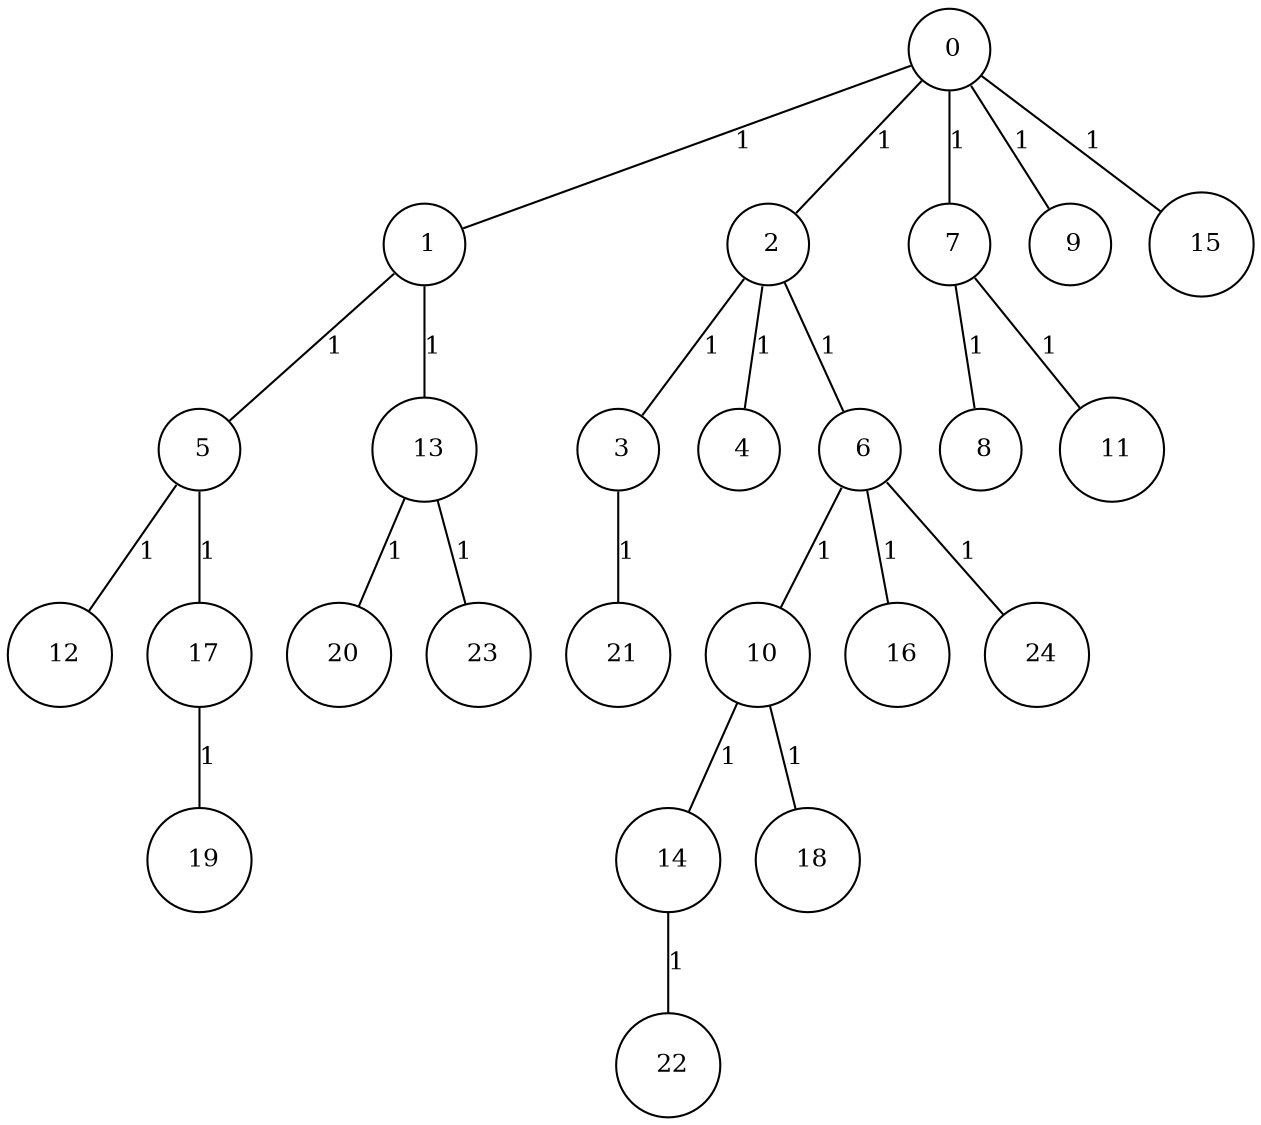 graph G {
size="8.5,11;"
ratio = "expand;"
fixedsize="true;"
overlap="scale;"
node[shape=circle,width=.12,hight=.12,fontsize=12]
edge[fontsize=12]

0[label=" 0" color=black, pos="0.8351436,2.4006995!"];
1[label=" 1" color=black, pos="2.1593189,1.1946!"];
2[label=" 2" color=black, pos="2.9658514,2.674961!"];
3[label=" 3" color=black, pos="0.11462686,0.19319355!"];
4[label=" 4" color=black, pos="0.20867713,1.5095227!"];
5[label=" 5" color=black, pos="2.0640578,2.6385025!"];
6[label=" 6" color=black, pos="2.73042,1.6569686!"];
7[label=" 7" color=black, pos="1.3277721,0.072279204!"];
8[label=" 8" color=black, pos="0.34139833,2.1678548!"];
9[label=" 9" color=black, pos="2.9943151,0.16198807!"];
10[label=" 10" color=black, pos="0.065687606,2.0651918!"];
11[label=" 11" color=black, pos="2.1775652,1.328632!"];
12[label=" 12" color=black, pos="0.91236354,2.4749681!"];
13[label=" 13" color=black, pos="1.97116,2.4605339!"];
14[label=" 14" color=black, pos="1.3140237,1.2385915!"];
15[label=" 15" color=black, pos="0.17852616,1.8047116!"];
16[label=" 16" color=black, pos="0.78384944,1.0206417!"];
17[label=" 17" color=black, pos="2.3350212,2.7383309!"];
18[label=" 18" color=black, pos="2.0195789,2.5810233!"];
19[label=" 19" color=black, pos="0.061908069,1.5833865!"];
20[label=" 20" color=black, pos="0.74781003,2.9506929!"];
21[label=" 21" color=black, pos="2.1718253,1.4205501!"];
22[label=" 22" color=black, pos="2.5287293,0.12764484!"];
23[label=" 23" color=black, pos="1.9700123,0.22717993!"];
24[label=" 24" color=black, pos="0.90492279,0.53202627!"];
0--1[label="1"]
0--2[label="1"]
0--7[label="1"]
0--9[label="1"]
0--15[label="1"]
1--5[label="1"]
1--13[label="1"]
2--3[label="1"]
2--4[label="1"]
2--6[label="1"]
3--21[label="1"]
5--12[label="1"]
5--17[label="1"]
6--10[label="1"]
6--16[label="1"]
6--24[label="1"]
7--8[label="1"]
7--11[label="1"]
10--14[label="1"]
10--18[label="1"]
13--20[label="1"]
13--23[label="1"]
14--22[label="1"]
17--19[label="1"]

}

